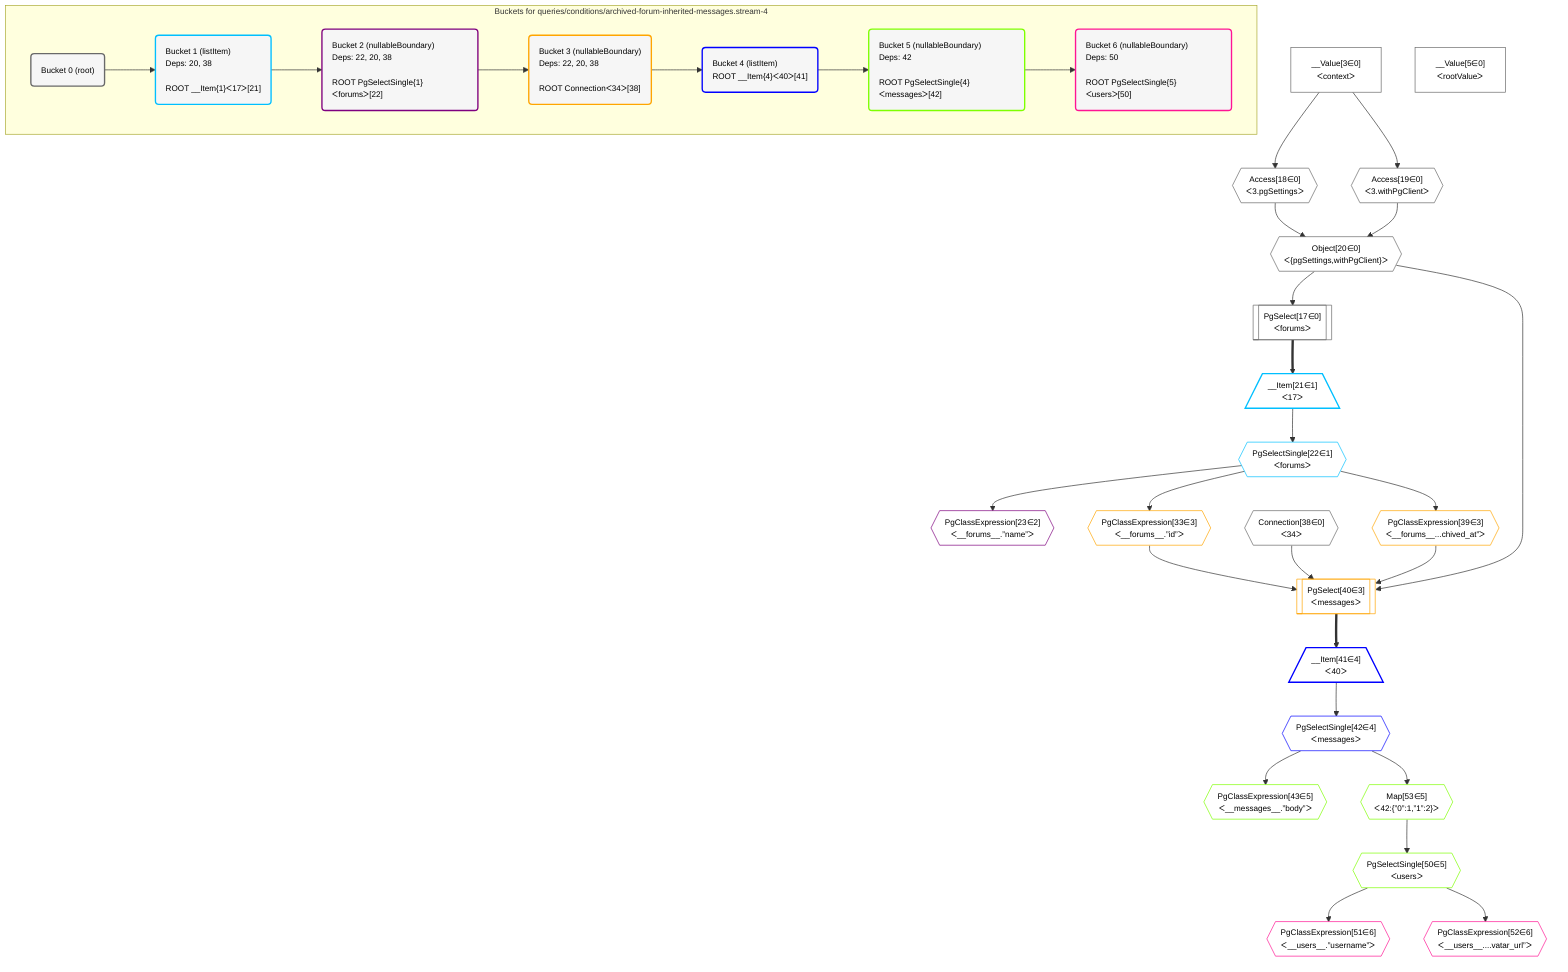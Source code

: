 %%{init: {'themeVariables': { 'fontSize': '12px'}}}%%
graph TD
    classDef path fill:#eee,stroke:#000,color:#000
    classDef plan fill:#fff,stroke-width:1px,color:#000
    classDef itemplan fill:#fff,stroke-width:2px,color:#000
    classDef unbatchedplan fill:#dff,stroke-width:1px,color:#000
    classDef sideeffectplan fill:#fcc,stroke-width:2px,color:#000
    classDef bucket fill:#f6f6f6,color:#000,stroke-width:2px,text-align:left


    %% define steps
    __Value3["__Value[3∈0]<br />ᐸcontextᐳ"]:::plan
    __Value5["__Value[5∈0]<br />ᐸrootValueᐳ"]:::plan
    Access18{{"Access[18∈0]<br />ᐸ3.pgSettingsᐳ"}}:::plan
    Access19{{"Access[19∈0]<br />ᐸ3.withPgClientᐳ"}}:::plan
    Object20{{"Object[20∈0]<br />ᐸ{pgSettings,withPgClient}ᐳ"}}:::plan
    PgSelect17[["PgSelect[17∈0]<br />ᐸforumsᐳ"]]:::plan
    __Item21[/"__Item[21∈1]<br />ᐸ17ᐳ"\]:::itemplan
    PgSelectSingle22{{"PgSelectSingle[22∈1]<br />ᐸforumsᐳ"}}:::plan
    PgClassExpression23{{"PgClassExpression[23∈2]<br />ᐸ__forums__.”name”ᐳ"}}:::plan
    PgClassExpression33{{"PgClassExpression[33∈3]<br />ᐸ__forums__.”id”ᐳ"}}:::plan
    Connection38{{"Connection[38∈0]<br />ᐸ34ᐳ"}}:::plan
    PgClassExpression39{{"PgClassExpression[39∈3]<br />ᐸ__forums__...chived_at”ᐳ"}}:::plan
    PgSelect40[["PgSelect[40∈3]<br />ᐸmessagesᐳ"]]:::plan
    __Item41[/"__Item[41∈4]<br />ᐸ40ᐳ"\]:::itemplan
    PgSelectSingle42{{"PgSelectSingle[42∈4]<br />ᐸmessagesᐳ"}}:::plan
    PgClassExpression43{{"PgClassExpression[43∈5]<br />ᐸ__messages__.”body”ᐳ"}}:::plan
    Map53{{"Map[53∈5]<br />ᐸ42:{”0”:1,”1”:2}ᐳ"}}:::plan
    PgSelectSingle50{{"PgSelectSingle[50∈5]<br />ᐸusersᐳ"}}:::plan
    PgClassExpression51{{"PgClassExpression[51∈6]<br />ᐸ__users__.”username”ᐳ"}}:::plan
    PgClassExpression52{{"PgClassExpression[52∈6]<br />ᐸ__users__....vatar_url”ᐳ"}}:::plan

    %% plan dependencies
    __Value3 --> Access18
    __Value3 --> Access19
    Access18 & Access19 --> Object20
    Object20 --> PgSelect17
    PgSelect17 ==> __Item21
    __Item21 --> PgSelectSingle22
    PgSelectSingle22 --> PgClassExpression23
    PgSelectSingle22 --> PgClassExpression33
    PgSelectSingle22 --> PgClassExpression39
    Object20 & PgClassExpression33 & PgClassExpression39 & Connection38 --> PgSelect40
    PgSelect40 ==> __Item41
    __Item41 --> PgSelectSingle42
    PgSelectSingle42 --> PgClassExpression43
    PgSelectSingle42 --> Map53
    Map53 --> PgSelectSingle50
    PgSelectSingle50 --> PgClassExpression51
    PgSelectSingle50 --> PgClassExpression52

    subgraph "Buckets for queries/conditions/archived-forum-inherited-messages.stream-4"
    Bucket0("Bucket 0 (root)"):::bucket
    classDef bucket0 stroke:#696969
    class Bucket0,__Value3,__Value5,PgSelect17,Access18,Access19,Object20,Connection38 bucket0
    Bucket1("Bucket 1 (listItem)<br />Deps: 20, 38<br /><br />ROOT __Item{1}ᐸ17ᐳ[21]"):::bucket
    classDef bucket1 stroke:#00bfff
    class Bucket1,__Item21,PgSelectSingle22 bucket1
    Bucket2("Bucket 2 (nullableBoundary)<br />Deps: 22, 20, 38<br /><br />ROOT PgSelectSingle{1}ᐸforumsᐳ[22]"):::bucket
    classDef bucket2 stroke:#7f007f
    class Bucket2,PgClassExpression23 bucket2
    Bucket3("Bucket 3 (nullableBoundary)<br />Deps: 22, 20, 38<br /><br />ROOT Connectionᐸ34ᐳ[38]"):::bucket
    classDef bucket3 stroke:#ffa500
    class Bucket3,PgClassExpression33,PgClassExpression39,PgSelect40 bucket3
    Bucket4("Bucket 4 (listItem)<br />ROOT __Item{4}ᐸ40ᐳ[41]"):::bucket
    classDef bucket4 stroke:#0000ff
    class Bucket4,__Item41,PgSelectSingle42 bucket4
    Bucket5("Bucket 5 (nullableBoundary)<br />Deps: 42<br /><br />ROOT PgSelectSingle{4}ᐸmessagesᐳ[42]"):::bucket
    classDef bucket5 stroke:#7fff00
    class Bucket5,PgClassExpression43,PgSelectSingle50,Map53 bucket5
    Bucket6("Bucket 6 (nullableBoundary)<br />Deps: 50<br /><br />ROOT PgSelectSingle{5}ᐸusersᐳ[50]"):::bucket
    classDef bucket6 stroke:#ff1493
    class Bucket6,PgClassExpression51,PgClassExpression52 bucket6
    Bucket0 --> Bucket1
    Bucket1 --> Bucket2
    Bucket2 --> Bucket3
    Bucket3 --> Bucket4
    Bucket4 --> Bucket5
    Bucket5 --> Bucket6
    end